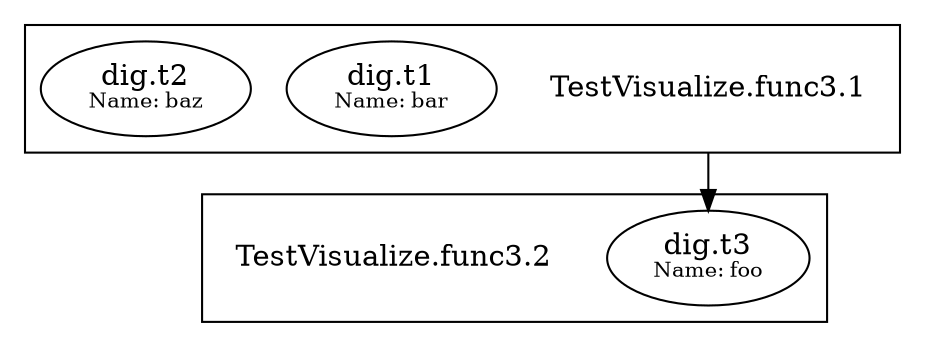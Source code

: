 digraph {
	graph [compound=true];
	
		subgraph cluster_0 {
			constructor_0 [shape=plaintext label="TestVisualize.func3.1"];
			"dig.t1[name=bar]" [label=<dig.t1<BR /><FONT POINT-SIZE="10">Name: bar</FONT>>];
			"dig.t2[name=baz]" [label=<dig.t2<BR /><FONT POINT-SIZE="10">Name: baz</FONT>>];
			
		}
		
			constructor_0 -> "dig.t3[name=foo]" [ltail=cluster_0];
		
		
		subgraph cluster_1 {
			constructor_1 [shape=plaintext label="TestVisualize.func3.2"];
			"dig.t3[name=foo]" [label=<dig.t3<BR /><FONT POINT-SIZE="10">Name: foo</FONT>>];
			
		}
		
		
	
}